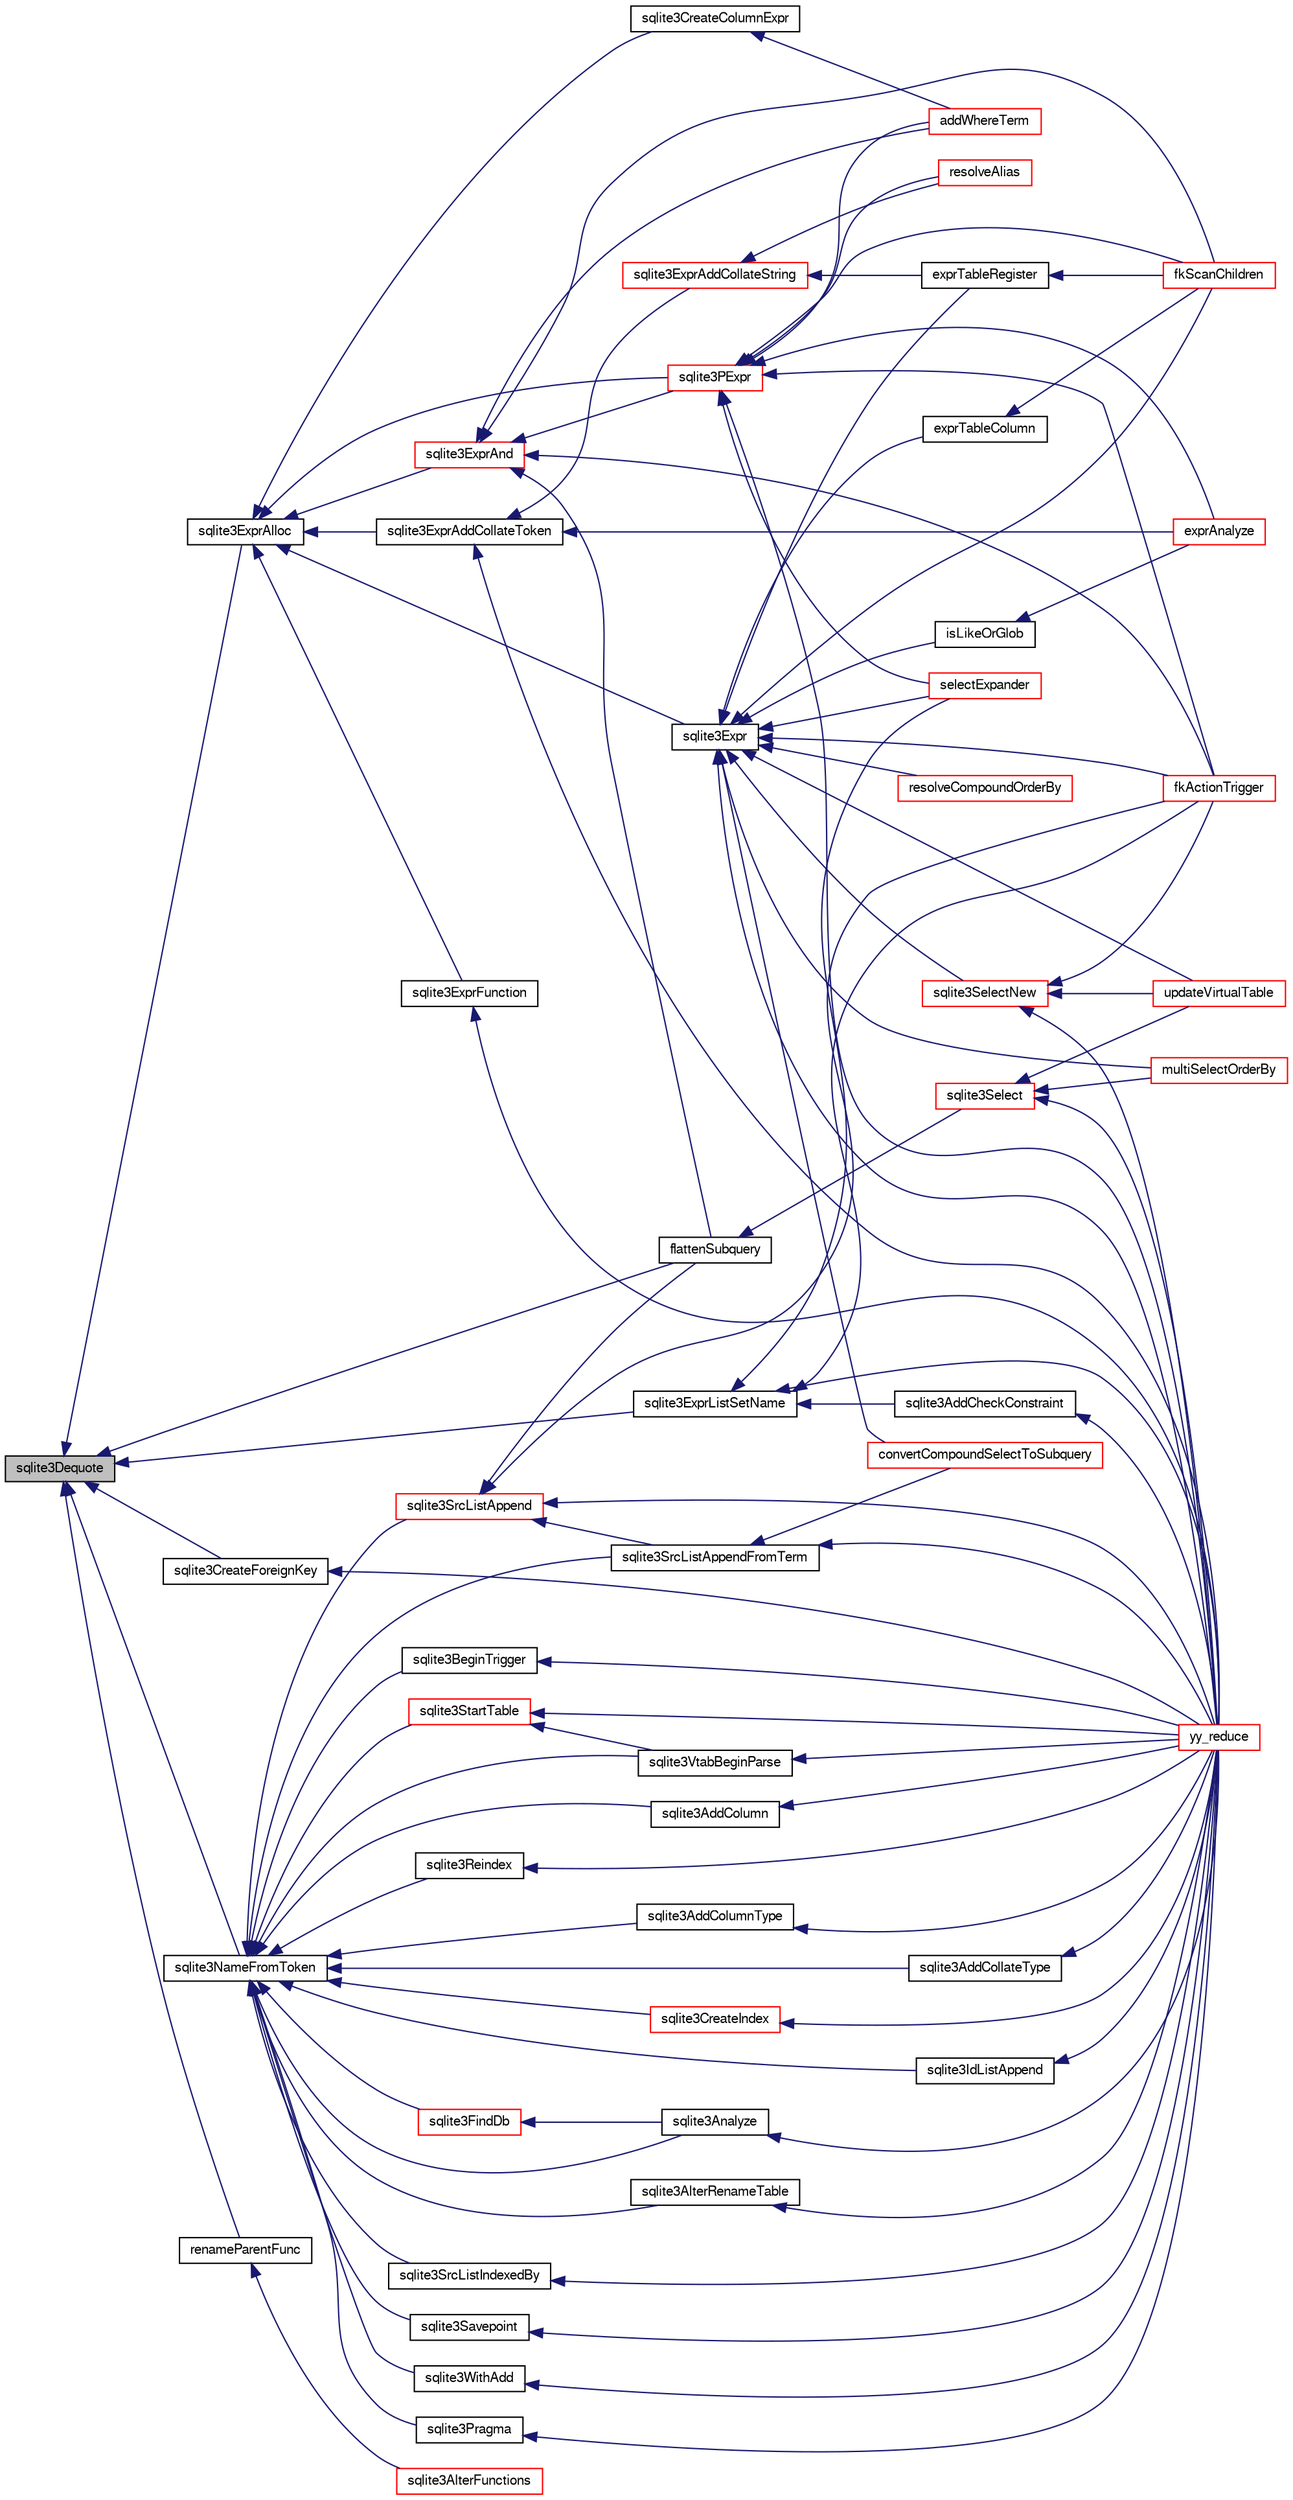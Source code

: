 digraph "sqlite3Dequote"
{
  edge [fontname="FreeSans",fontsize="10",labelfontname="FreeSans",labelfontsize="10"];
  node [fontname="FreeSans",fontsize="10",shape=record];
  rankdir="LR";
  Node500606 [label="sqlite3Dequote",height=0.2,width=0.4,color="black", fillcolor="grey75", style="filled", fontcolor="black"];
  Node500606 -> Node500607 [dir="back",color="midnightblue",fontsize="10",style="solid",fontname="FreeSans"];
  Node500607 [label="sqlite3ExprAlloc",height=0.2,width=0.4,color="black", fillcolor="white", style="filled",URL="$sqlite3_8c.html#a7f1c54604acd48617bd41d26f5db776d"];
  Node500607 -> Node500608 [dir="back",color="midnightblue",fontsize="10",style="solid",fontname="FreeSans"];
  Node500608 [label="sqlite3CreateColumnExpr",height=0.2,width=0.4,color="black", fillcolor="white", style="filled",URL="$sqlite3_8c.html#ab01e61416294075609e08257fe347875"];
  Node500608 -> Node500609 [dir="back",color="midnightblue",fontsize="10",style="solid",fontname="FreeSans"];
  Node500609 [label="addWhereTerm",height=0.2,width=0.4,color="red", fillcolor="white", style="filled",URL="$sqlite3_8c.html#a916438f860daaffa479b734432cbdf25"];
  Node500607 -> Node500695 [dir="back",color="midnightblue",fontsize="10",style="solid",fontname="FreeSans"];
  Node500695 [label="sqlite3ExprAddCollateToken",height=0.2,width=0.4,color="black", fillcolor="white", style="filled",URL="$sqlite3_8c.html#a78ef60a4dbac9c172ee8130d7d497935"];
  Node500695 -> Node500696 [dir="back",color="midnightblue",fontsize="10",style="solid",fontname="FreeSans"];
  Node500696 [label="sqlite3ExprAddCollateString",height=0.2,width=0.4,color="red", fillcolor="white", style="filled",URL="$sqlite3_8c.html#ad4ab1428412fc5750fc3ec02e4f6e637"];
  Node500696 -> Node500697 [dir="back",color="midnightblue",fontsize="10",style="solid",fontname="FreeSans"];
  Node500697 [label="resolveAlias",height=0.2,width=0.4,color="red", fillcolor="white", style="filled",URL="$sqlite3_8c.html#af5aa683bef5c0eff80a792aa8a968167"];
  Node500696 -> Node500701 [dir="back",color="midnightblue",fontsize="10",style="solid",fontname="FreeSans"];
  Node500701 [label="exprTableRegister",height=0.2,width=0.4,color="black", fillcolor="white", style="filled",URL="$sqlite3_8c.html#a9357d0ff7fe8d9865f5940bc4b112cc9"];
  Node500701 -> Node500645 [dir="back",color="midnightblue",fontsize="10",style="solid",fontname="FreeSans"];
  Node500645 [label="fkScanChildren",height=0.2,width=0.4,color="red", fillcolor="white", style="filled",URL="$sqlite3_8c.html#a67c9dcb484336b3155e7a82a037d4691"];
  Node500695 -> Node500683 [dir="back",color="midnightblue",fontsize="10",style="solid",fontname="FreeSans"];
  Node500683 [label="exprAnalyze",height=0.2,width=0.4,color="red", fillcolor="white", style="filled",URL="$sqlite3_8c.html#acb10e48c9a4184a4edd9bfd5b14ad0b7"];
  Node500695 -> Node500622 [dir="back",color="midnightblue",fontsize="10",style="solid",fontname="FreeSans"];
  Node500622 [label="yy_reduce",height=0.2,width=0.4,color="red", fillcolor="white", style="filled",URL="$sqlite3_8c.html#a7c419a9b25711c666a9a2449ef377f14"];
  Node500607 -> Node500703 [dir="back",color="midnightblue",fontsize="10",style="solid",fontname="FreeSans"];
  Node500703 [label="sqlite3Expr",height=0.2,width=0.4,color="black", fillcolor="white", style="filled",URL="$sqlite3_8c.html#a790d28ff2bd0d13725c692e0c4ed7105"];
  Node500703 -> Node500617 [dir="back",color="midnightblue",fontsize="10",style="solid",fontname="FreeSans"];
  Node500617 [label="resolveCompoundOrderBy",height=0.2,width=0.4,color="red", fillcolor="white", style="filled",URL="$sqlite3_8c.html#a462c5aa49cfd6aad6a92fa60ddefc569"];
  Node500703 -> Node500701 [dir="back",color="midnightblue",fontsize="10",style="solid",fontname="FreeSans"];
  Node500703 -> Node500704 [dir="back",color="midnightblue",fontsize="10",style="solid",fontname="FreeSans"];
  Node500704 [label="exprTableColumn",height=0.2,width=0.4,color="black", fillcolor="white", style="filled",URL="$sqlite3_8c.html#a15845b5261f0c14ce3381cedf57ba8c3"];
  Node500704 -> Node500645 [dir="back",color="midnightblue",fontsize="10",style="solid",fontname="FreeSans"];
  Node500703 -> Node500645 [dir="back",color="midnightblue",fontsize="10",style="solid",fontname="FreeSans"];
  Node500703 -> Node500705 [dir="back",color="midnightblue",fontsize="10",style="solid",fontname="FreeSans"];
  Node500705 [label="fkActionTrigger",height=0.2,width=0.4,color="red", fillcolor="white", style="filled",URL="$sqlite3_8c.html#a45d66e3277860bacad58eb6296680c8e"];
  Node500703 -> Node500706 [dir="back",color="midnightblue",fontsize="10",style="solid",fontname="FreeSans"];
  Node500706 [label="sqlite3SelectNew",height=0.2,width=0.4,color="red", fillcolor="white", style="filled",URL="$sqlite3_8c.html#af637faf2f42e6ac5b93c317ed350252c"];
  Node500706 -> Node500705 [dir="back",color="midnightblue",fontsize="10",style="solid",fontname="FreeSans"];
  Node500706 -> Node500694 [dir="back",color="midnightblue",fontsize="10",style="solid",fontname="FreeSans"];
  Node500694 [label="updateVirtualTable",height=0.2,width=0.4,color="red", fillcolor="white", style="filled",URL="$sqlite3_8c.html#a740220531db9293c39a2cdd7da3f74e1"];
  Node500706 -> Node500622 [dir="back",color="midnightblue",fontsize="10",style="solid",fontname="FreeSans"];
  Node500703 -> Node500677 [dir="back",color="midnightblue",fontsize="10",style="solid",fontname="FreeSans"];
  Node500677 [label="multiSelectOrderBy",height=0.2,width=0.4,color="red", fillcolor="white", style="filled",URL="$sqlite3_8c.html#afcdb8488c6f4dfdadaf9f04bca35b808"];
  Node500703 -> Node500707 [dir="back",color="midnightblue",fontsize="10",style="solid",fontname="FreeSans"];
  Node500707 [label="convertCompoundSelectToSubquery",height=0.2,width=0.4,color="red", fillcolor="white", style="filled",URL="$sqlite3_8c.html#a81a588e62b98e8445d4540bbbc30e10a"];
  Node500703 -> Node500611 [dir="back",color="midnightblue",fontsize="10",style="solid",fontname="FreeSans"];
  Node500611 [label="selectExpander",height=0.2,width=0.4,color="red", fillcolor="white", style="filled",URL="$sqlite3_8c.html#abee977318fbf74531340c6e41b0ca953"];
  Node500703 -> Node500694 [dir="back",color="midnightblue",fontsize="10",style="solid",fontname="FreeSans"];
  Node500703 -> Node500682 [dir="back",color="midnightblue",fontsize="10",style="solid",fontname="FreeSans"];
  Node500682 [label="isLikeOrGlob",height=0.2,width=0.4,color="black", fillcolor="white", style="filled",URL="$sqlite3_8c.html#a6c38e495198bf8976f68d1a6ebd74a50"];
  Node500682 -> Node500683 [dir="back",color="midnightblue",fontsize="10",style="solid",fontname="FreeSans"];
  Node500703 -> Node500622 [dir="back",color="midnightblue",fontsize="10",style="solid",fontname="FreeSans"];
  Node500607 -> Node500708 [dir="back",color="midnightblue",fontsize="10",style="solid",fontname="FreeSans"];
  Node500708 [label="sqlite3PExpr",height=0.2,width=0.4,color="red", fillcolor="white", style="filled",URL="$sqlite3_8c.html#a56670a96a4ad8449466fea3449f71c57"];
  Node500708 -> Node500697 [dir="back",color="midnightblue",fontsize="10",style="solid",fontname="FreeSans"];
  Node500708 -> Node500645 [dir="back",color="midnightblue",fontsize="10",style="solid",fontname="FreeSans"];
  Node500708 -> Node500705 [dir="back",color="midnightblue",fontsize="10",style="solid",fontname="FreeSans"];
  Node500708 -> Node500609 [dir="back",color="midnightblue",fontsize="10",style="solid",fontname="FreeSans"];
  Node500708 -> Node500611 [dir="back",color="midnightblue",fontsize="10",style="solid",fontname="FreeSans"];
  Node500708 -> Node500683 [dir="back",color="midnightblue",fontsize="10",style="solid",fontname="FreeSans"];
  Node500708 -> Node500622 [dir="back",color="midnightblue",fontsize="10",style="solid",fontname="FreeSans"];
  Node500607 -> Node500713 [dir="back",color="midnightblue",fontsize="10",style="solid",fontname="FreeSans"];
  Node500713 [label="sqlite3ExprAnd",height=0.2,width=0.4,color="red", fillcolor="white", style="filled",URL="$sqlite3_8c.html#adb7ce3f2fe4bc4cb22dbb82aed2b6c32"];
  Node500713 -> Node500708 [dir="back",color="midnightblue",fontsize="10",style="solid",fontname="FreeSans"];
  Node500713 -> Node500645 [dir="back",color="midnightblue",fontsize="10",style="solid",fontname="FreeSans"];
  Node500713 -> Node500705 [dir="back",color="midnightblue",fontsize="10",style="solid",fontname="FreeSans"];
  Node500713 -> Node500609 [dir="back",color="midnightblue",fontsize="10",style="solid",fontname="FreeSans"];
  Node500713 -> Node500714 [dir="back",color="midnightblue",fontsize="10",style="solid",fontname="FreeSans"];
  Node500714 [label="flattenSubquery",height=0.2,width=0.4,color="black", fillcolor="white", style="filled",URL="$sqlite3_8c.html#aa7dcde293e634ad09c4d76c16a640491"];
  Node500714 -> Node500652 [dir="back",color="midnightblue",fontsize="10",style="solid",fontname="FreeSans"];
  Node500652 [label="sqlite3Select",height=0.2,width=0.4,color="red", fillcolor="white", style="filled",URL="$sqlite3_8c.html#a2465ee8c956209ba4b272477b7c21a45"];
  Node500652 -> Node500677 [dir="back",color="midnightblue",fontsize="10",style="solid",fontname="FreeSans"];
  Node500652 -> Node500694 [dir="back",color="midnightblue",fontsize="10",style="solid",fontname="FreeSans"];
  Node500652 -> Node500622 [dir="back",color="midnightblue",fontsize="10",style="solid",fontname="FreeSans"];
  Node500607 -> Node500715 [dir="back",color="midnightblue",fontsize="10",style="solid",fontname="FreeSans"];
  Node500715 [label="sqlite3ExprFunction",height=0.2,width=0.4,color="black", fillcolor="white", style="filled",URL="$sqlite3_8c.html#a5b2b92c48e6cc86ac8f648d87e228fc7"];
  Node500715 -> Node500622 [dir="back",color="midnightblue",fontsize="10",style="solid",fontname="FreeSans"];
  Node500606 -> Node500716 [dir="back",color="midnightblue",fontsize="10",style="solid",fontname="FreeSans"];
  Node500716 [label="sqlite3ExprListSetName",height=0.2,width=0.4,color="black", fillcolor="white", style="filled",URL="$sqlite3_8c.html#a50e95ce8909436164a691852ec107b2b"];
  Node500716 -> Node500717 [dir="back",color="midnightblue",fontsize="10",style="solid",fontname="FreeSans"];
  Node500717 [label="sqlite3AddCheckConstraint",height=0.2,width=0.4,color="black", fillcolor="white", style="filled",URL="$sqlite3_8c.html#acedfa4de474ea529f7ff135a8947ff76"];
  Node500717 -> Node500622 [dir="back",color="midnightblue",fontsize="10",style="solid",fontname="FreeSans"];
  Node500716 -> Node500705 [dir="back",color="midnightblue",fontsize="10",style="solid",fontname="FreeSans"];
  Node500716 -> Node500611 [dir="back",color="midnightblue",fontsize="10",style="solid",fontname="FreeSans"];
  Node500716 -> Node500622 [dir="back",color="midnightblue",fontsize="10",style="solid",fontname="FreeSans"];
  Node500606 -> Node500718 [dir="back",color="midnightblue",fontsize="10",style="solid",fontname="FreeSans"];
  Node500718 [label="renameParentFunc",height=0.2,width=0.4,color="black", fillcolor="white", style="filled",URL="$sqlite3_8c.html#a8d4f2e761693277684d0a9b45812b73d"];
  Node500718 -> Node500719 [dir="back",color="midnightblue",fontsize="10",style="solid",fontname="FreeSans"];
  Node500719 [label="sqlite3AlterFunctions",height=0.2,width=0.4,color="red", fillcolor="white", style="filled",URL="$sqlite3_8c.html#a4b5f51ee63825132199e65d41eabafb7"];
  Node500606 -> Node501492 [dir="back",color="midnightblue",fontsize="10",style="solid",fontname="FreeSans"];
  Node501492 [label="sqlite3NameFromToken",height=0.2,width=0.4,color="black", fillcolor="white", style="filled",URL="$sqlite3_8c.html#a6ba4248ee912d7f5a7a898c5ae46e808"];
  Node501492 -> Node500650 [dir="back",color="midnightblue",fontsize="10",style="solid",fontname="FreeSans"];
  Node500650 [label="sqlite3AlterRenameTable",height=0.2,width=0.4,color="black", fillcolor="white", style="filled",URL="$sqlite3_8c.html#aa5cfdb507ff74e559f2efb0318c96d2c"];
  Node500650 -> Node500622 [dir="back",color="midnightblue",fontsize="10",style="solid",fontname="FreeSans"];
  Node501492 -> Node500767 [dir="back",color="midnightblue",fontsize="10",style="solid",fontname="FreeSans"];
  Node500767 [label="sqlite3Analyze",height=0.2,width=0.4,color="black", fillcolor="white", style="filled",URL="$sqlite3_8c.html#ac696deb1ccaae3fa855cfbd0bfd4d048"];
  Node500767 -> Node500622 [dir="back",color="midnightblue",fontsize="10",style="solid",fontname="FreeSans"];
  Node501492 -> Node501493 [dir="back",color="midnightblue",fontsize="10",style="solid",fontname="FreeSans"];
  Node501493 [label="sqlite3FindDb",height=0.2,width=0.4,color="red", fillcolor="white", style="filled",URL="$sqlite3_8c.html#aa24a00ff02dcb0883436718a1226d295"];
  Node501493 -> Node500767 [dir="back",color="midnightblue",fontsize="10",style="solid",fontname="FreeSans"];
  Node501492 -> Node500775 [dir="back",color="midnightblue",fontsize="10",style="solid",fontname="FreeSans"];
  Node500775 [label="sqlite3StartTable",height=0.2,width=0.4,color="red", fillcolor="white", style="filled",URL="$sqlite3_8c.html#af49b4395f39d9078a0dda2484c183012"];
  Node500775 -> Node500776 [dir="back",color="midnightblue",fontsize="10",style="solid",fontname="FreeSans"];
  Node500776 [label="sqlite3VtabBeginParse",height=0.2,width=0.4,color="black", fillcolor="white", style="filled",URL="$sqlite3_8c.html#a081b9e174ed9650ac90990d60cd36e96"];
  Node500776 -> Node500622 [dir="back",color="midnightblue",fontsize="10",style="solid",fontname="FreeSans"];
  Node500775 -> Node500622 [dir="back",color="midnightblue",fontsize="10",style="solid",fontname="FreeSans"];
  Node501492 -> Node501168 [dir="back",color="midnightblue",fontsize="10",style="solid",fontname="FreeSans"];
  Node501168 [label="sqlite3AddColumn",height=0.2,width=0.4,color="black", fillcolor="white", style="filled",URL="$sqlite3_8c.html#a594ae02479b9387b1e2d4a4408b984b0"];
  Node501168 -> Node500622 [dir="back",color="midnightblue",fontsize="10",style="solid",fontname="FreeSans"];
  Node501492 -> Node501494 [dir="back",color="midnightblue",fontsize="10",style="solid",fontname="FreeSans"];
  Node501494 [label="sqlite3AddColumnType",height=0.2,width=0.4,color="black", fillcolor="white", style="filled",URL="$sqlite3_8c.html#a6024d6aed26a1c4e6e1676dfbff22d97"];
  Node501494 -> Node500622 [dir="back",color="midnightblue",fontsize="10",style="solid",fontname="FreeSans"];
  Node501492 -> Node501063 [dir="back",color="midnightblue",fontsize="10",style="solid",fontname="FreeSans"];
  Node501063 [label="sqlite3AddCollateType",height=0.2,width=0.4,color="black", fillcolor="white", style="filled",URL="$sqlite3_8c.html#a1d1050da70a11a603b6a4592585e4b54"];
  Node501063 -> Node500622 [dir="back",color="midnightblue",fontsize="10",style="solid",fontname="FreeSans"];
  Node501492 -> Node500624 [dir="back",color="midnightblue",fontsize="10",style="solid",fontname="FreeSans"];
  Node500624 [label="sqlite3CreateIndex",height=0.2,width=0.4,color="red", fillcolor="white", style="filled",URL="$sqlite3_8c.html#a8dbe5e590ab6c58a8c45f34f7c81e825"];
  Node500624 -> Node500622 [dir="back",color="midnightblue",fontsize="10",style="solid",fontname="FreeSans"];
  Node501492 -> Node501484 [dir="back",color="midnightblue",fontsize="10",style="solid",fontname="FreeSans"];
  Node501484 [label="sqlite3IdListAppend",height=0.2,width=0.4,color="black", fillcolor="white", style="filled",URL="$sqlite3_8c.html#abfbbed62255af0d239f098efcb5e18c2"];
  Node501484 -> Node500622 [dir="back",color="midnightblue",fontsize="10",style="solid",fontname="FreeSans"];
  Node501492 -> Node500786 [dir="back",color="midnightblue",fontsize="10",style="solid",fontname="FreeSans"];
  Node500786 [label="sqlite3SrcListAppend",height=0.2,width=0.4,color="red", fillcolor="white", style="filled",URL="$sqlite3_8c.html#a2d72a77bc508ef9a3e4a7f9af34d4fce"];
  Node500786 -> Node500787 [dir="back",color="midnightblue",fontsize="10",style="solid",fontname="FreeSans"];
  Node500787 [label="sqlite3SrcListAppendFromTerm",height=0.2,width=0.4,color="black", fillcolor="white", style="filled",URL="$sqlite3_8c.html#ac5a48dfc8b87c7d09fa9928e1cbda9bf"];
  Node500787 -> Node500707 [dir="back",color="midnightblue",fontsize="10",style="solid",fontname="FreeSans"];
  Node500787 -> Node500622 [dir="back",color="midnightblue",fontsize="10",style="solid",fontname="FreeSans"];
  Node500786 -> Node500705 [dir="back",color="midnightblue",fontsize="10",style="solid",fontname="FreeSans"];
  Node500786 -> Node500714 [dir="back",color="midnightblue",fontsize="10",style="solid",fontname="FreeSans"];
  Node500786 -> Node500622 [dir="back",color="midnightblue",fontsize="10",style="solid",fontname="FreeSans"];
  Node501492 -> Node500787 [dir="back",color="midnightblue",fontsize="10",style="solid",fontname="FreeSans"];
  Node501492 -> Node501495 [dir="back",color="midnightblue",fontsize="10",style="solid",fontname="FreeSans"];
  Node501495 [label="sqlite3SrcListIndexedBy",height=0.2,width=0.4,color="black", fillcolor="white", style="filled",URL="$sqlite3_8c.html#a57b5873167fdb09b55d0704c1ac54802"];
  Node501495 -> Node500622 [dir="back",color="midnightblue",fontsize="10",style="solid",fontname="FreeSans"];
  Node501492 -> Node501165 [dir="back",color="midnightblue",fontsize="10",style="solid",fontname="FreeSans"];
  Node501165 [label="sqlite3Savepoint",height=0.2,width=0.4,color="black", fillcolor="white", style="filled",URL="$sqlite3_8c.html#a85088587b34effc9b3430bbb3e4f3852"];
  Node501165 -> Node500622 [dir="back",color="midnightblue",fontsize="10",style="solid",fontname="FreeSans"];
  Node501492 -> Node500665 [dir="back",color="midnightblue",fontsize="10",style="solid",fontname="FreeSans"];
  Node500665 [label="sqlite3Reindex",height=0.2,width=0.4,color="black", fillcolor="white", style="filled",URL="$sqlite3_8c.html#abd189e31189391e1ef114b413ff4abbf"];
  Node500665 -> Node500622 [dir="back",color="midnightblue",fontsize="10",style="solid",fontname="FreeSans"];
  Node501492 -> Node500797 [dir="back",color="midnightblue",fontsize="10",style="solid",fontname="FreeSans"];
  Node500797 [label="sqlite3WithAdd",height=0.2,width=0.4,color="black", fillcolor="white", style="filled",URL="$sqlite3_8c.html#ac0c00d03610249b6b093e9c595cf1d5f"];
  Node500797 -> Node500622 [dir="back",color="midnightblue",fontsize="10",style="solid",fontname="FreeSans"];
  Node501492 -> Node500651 [dir="back",color="midnightblue",fontsize="10",style="solid",fontname="FreeSans"];
  Node500651 [label="sqlite3Pragma",height=0.2,width=0.4,color="black", fillcolor="white", style="filled",URL="$sqlite3_8c.html#a111391370f58f8e6a6eca51fd34d62ed"];
  Node500651 -> Node500622 [dir="back",color="midnightblue",fontsize="10",style="solid",fontname="FreeSans"];
  Node501492 -> Node500772 [dir="back",color="midnightblue",fontsize="10",style="solid",fontname="FreeSans"];
  Node500772 [label="sqlite3BeginTrigger",height=0.2,width=0.4,color="black", fillcolor="white", style="filled",URL="$sqlite3_8c.html#ac20a731dbd52edec68a09962c7f39a4c"];
  Node500772 -> Node500622 [dir="back",color="midnightblue",fontsize="10",style="solid",fontname="FreeSans"];
  Node501492 -> Node500776 [dir="back",color="midnightblue",fontsize="10",style="solid",fontname="FreeSans"];
  Node500606 -> Node500796 [dir="back",color="midnightblue",fontsize="10",style="solid",fontname="FreeSans"];
  Node500796 [label="sqlite3CreateForeignKey",height=0.2,width=0.4,color="black", fillcolor="white", style="filled",URL="$sqlite3_8c.html#a60425130ff4f583e63d3540525d3cd3a"];
  Node500796 -> Node500622 [dir="back",color="midnightblue",fontsize="10",style="solid",fontname="FreeSans"];
  Node500606 -> Node500714 [dir="back",color="midnightblue",fontsize="10",style="solid",fontname="FreeSans"];
}
